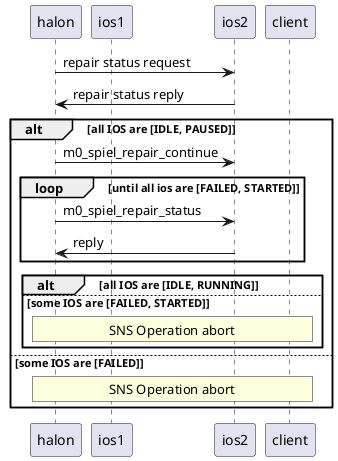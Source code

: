 @startuml
participant halon
participant ios1
participant ios2
participant client

halon -> ios2: repair status request
ios2 -> halon: repair status reply
alt all IOS are [IDLE, PAUSED]
  halon -> ios2: m0_spiel_repair_continue
  loop until all ios are [FAILED, STARTED]
     halon->ios2: m0_spiel_repair_status
     ios2 ->halon: reply
  end
  alt all IOS are [IDLE, RUNNING]
  else some IOS are [FAILED, STARTED]
     rnote over halon, client
       SNS Operation abort
     end rnote
  end
else some IOS are [FAILED]
rnote over halon, client
  SNS Operation abort
end rnote
end

@enduml
